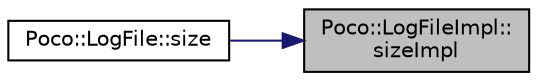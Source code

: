 digraph "Poco::LogFileImpl::sizeImpl"
{
 // LATEX_PDF_SIZE
  edge [fontname="Helvetica",fontsize="10",labelfontname="Helvetica",labelfontsize="10"];
  node [fontname="Helvetica",fontsize="10",shape=record];
  rankdir="RL";
  Node1 [label="Poco::LogFileImpl::\lsizeImpl",height=0.2,width=0.4,color="black", fillcolor="grey75", style="filled", fontcolor="black",tooltip=" "];
  Node1 -> Node2 [dir="back",color="midnightblue",fontsize="10",style="solid",fontname="Helvetica"];
  Node2 [label="Poco::LogFile::size",height=0.2,width=0.4,color="black", fillcolor="white", style="filled",URL="$classPoco_1_1LogFile.html#a404298d158c2337eeb1920d6085a898d",tooltip=" "];
}
